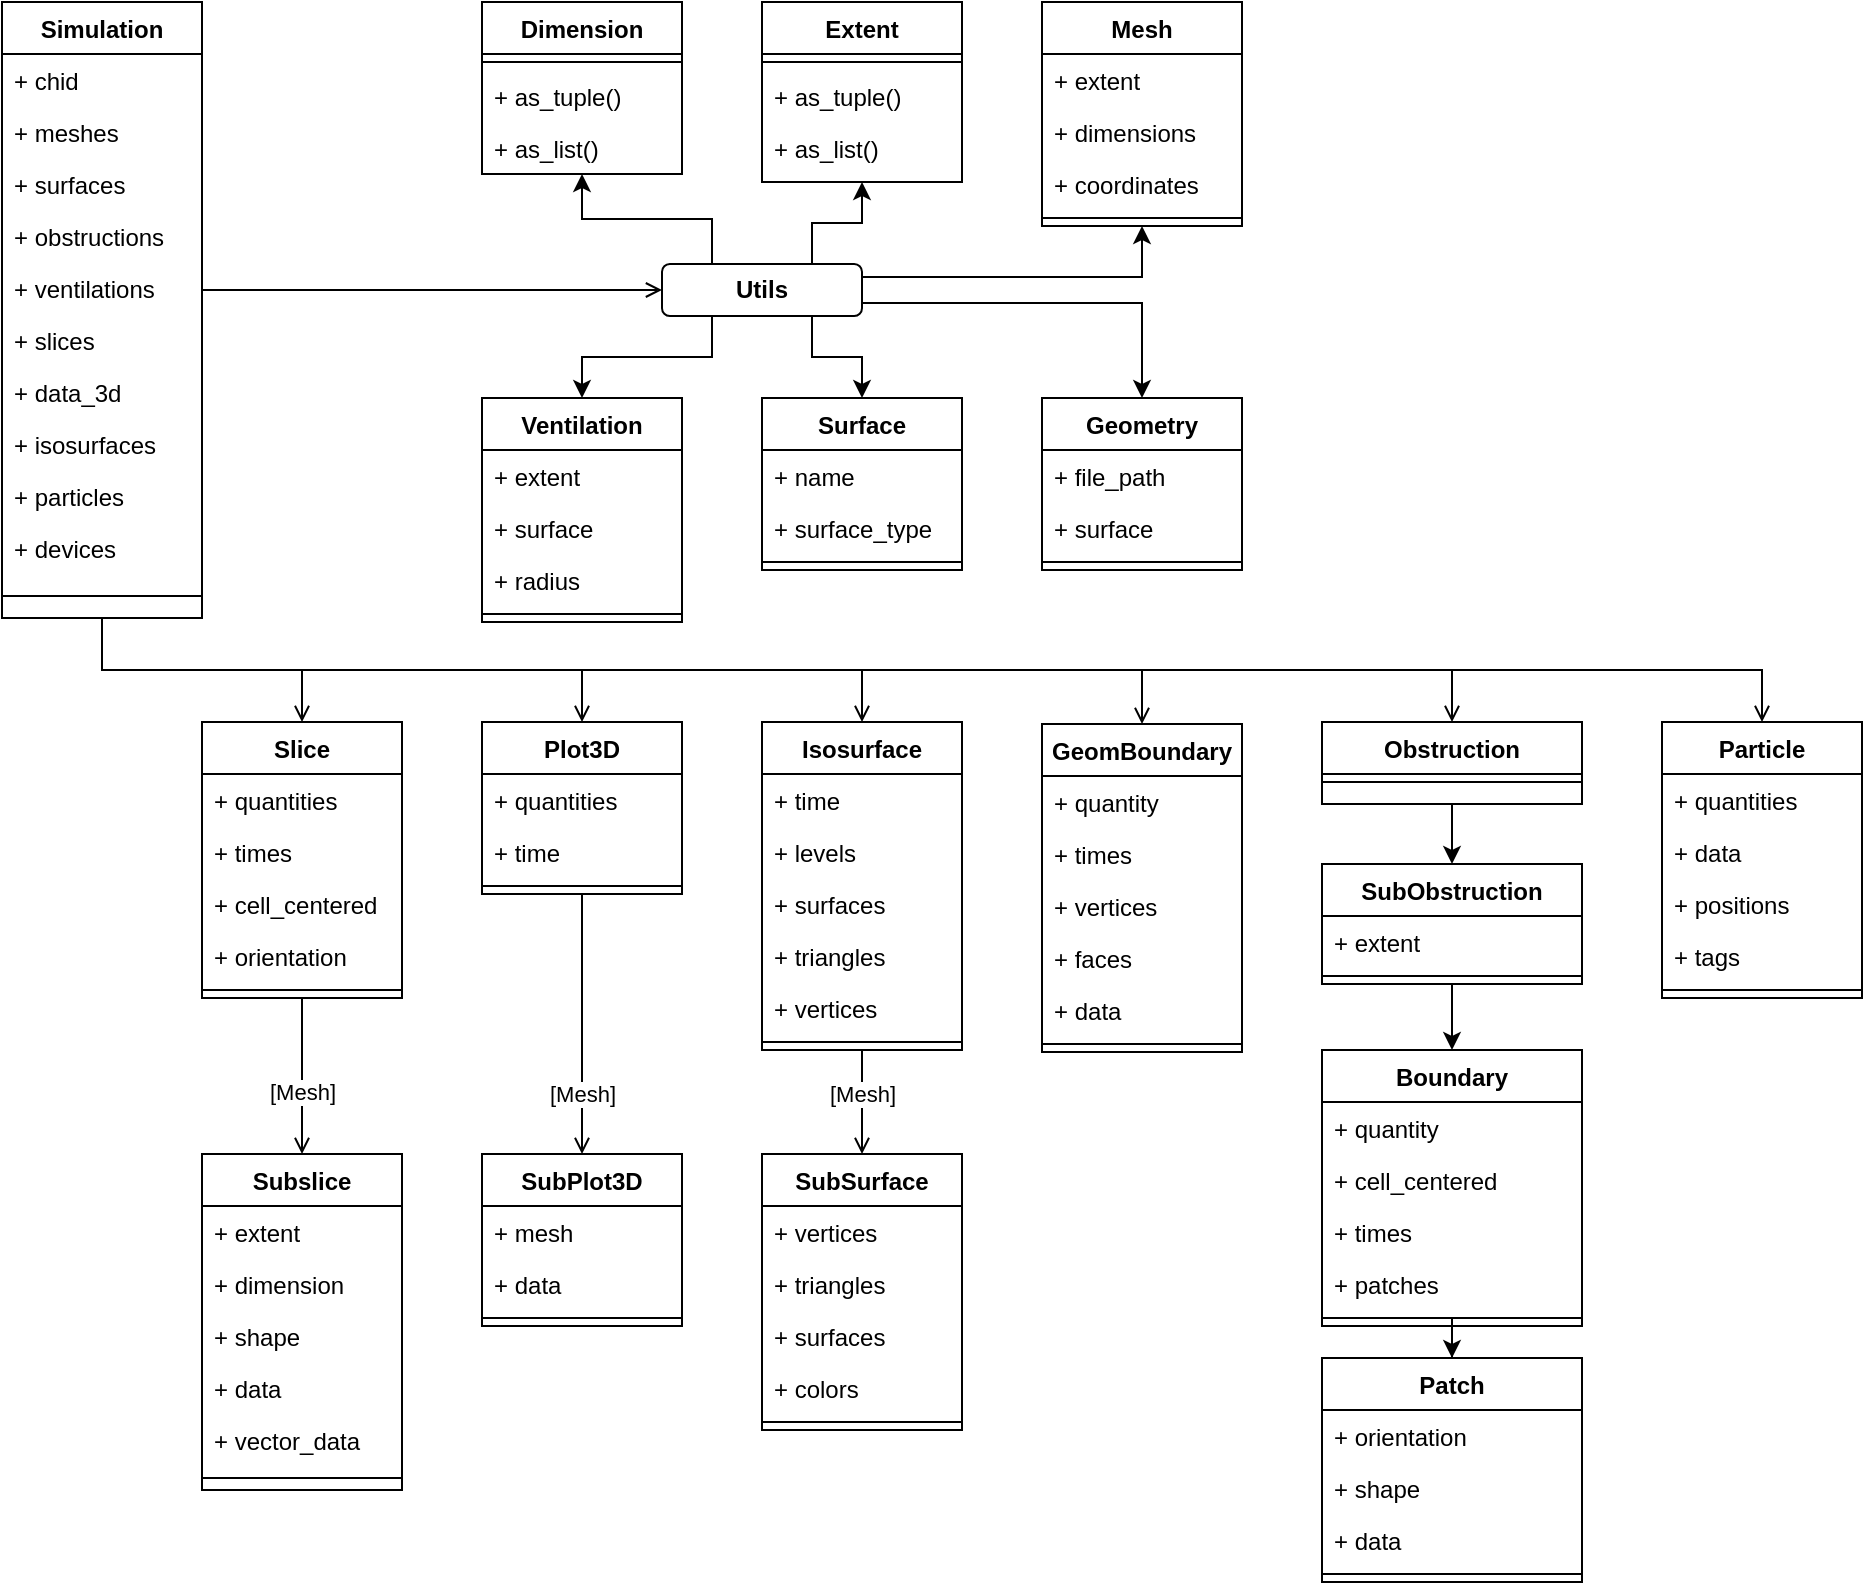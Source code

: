 <mxfile version="14.6.9" type="device"><diagram id="C5RBs43oDa-KdzZeNtuy" name="Page-1"><mxGraphModel dx="981" dy="526" grid="1" gridSize="10" guides="1" tooltips="1" connect="1" arrows="1" fold="1" page="1" pageScale="1" pageWidth="1169" pageHeight="827" math="0" shadow="0"><root><mxCell id="WIyWlLk6GJQsqaUBKTNV-0"/><mxCell id="WIyWlLk6GJQsqaUBKTNV-1" parent="WIyWlLk6GJQsqaUBKTNV-0"/><mxCell id="TJnYj9k_5-1YT6hgguGV-46" style="edgeStyle=orthogonalEdgeStyle;rounded=0;orthogonalLoop=1;jettySize=auto;html=1;exitX=0.5;exitY=1;exitDx=0;exitDy=0;entryX=0.5;entryY=0;entryDx=0;entryDy=0;startArrow=none;startFill=0;endArrow=open;endFill=0;" parent="WIyWlLk6GJQsqaUBKTNV-1" source="zkfFHV4jXpPFQw0GAbJ--0" target="TJnYj9k_5-1YT6hgguGV-35" edge="1"><mxGeometry relative="1" as="geometry"/></mxCell><mxCell id="TJnYj9k_5-1YT6hgguGV-57" style="edgeStyle=orthogonalEdgeStyle;rounded=0;orthogonalLoop=1;jettySize=auto;html=1;exitX=0.5;exitY=1;exitDx=0;exitDy=0;entryX=0.5;entryY=0;entryDx=0;entryDy=0;startArrow=none;startFill=0;endArrow=open;endFill=0;" parent="WIyWlLk6GJQsqaUBKTNV-1" source="zkfFHV4jXpPFQw0GAbJ--0" target="TJnYj9k_5-1YT6hgguGV-49" edge="1"><mxGeometry relative="1" as="geometry"/></mxCell><mxCell id="TJnYj9k_5-1YT6hgguGV-58" style="edgeStyle=orthogonalEdgeStyle;rounded=0;orthogonalLoop=1;jettySize=auto;html=1;exitX=0.5;exitY=1;exitDx=0;exitDy=0;entryX=0.5;entryY=0;entryDx=0;entryDy=0;startArrow=none;startFill=0;endArrow=open;endFill=0;" parent="WIyWlLk6GJQsqaUBKTNV-1" source="zkfFHV4jXpPFQw0GAbJ--0" target="TJnYj9k_5-1YT6hgguGV-18" edge="1"><mxGeometry relative="1" as="geometry"/></mxCell><mxCell id="TJnYj9k_5-1YT6hgguGV-99" style="edgeStyle=orthogonalEdgeStyle;rounded=0;orthogonalLoop=1;jettySize=auto;html=1;exitX=0.5;exitY=1;exitDx=0;exitDy=0;startArrow=none;startFill=0;endArrow=open;endFill=0;entryX=0.5;entryY=0;entryDx=0;entryDy=0;" parent="WIyWlLk6GJQsqaUBKTNV-1" source="zkfFHV4jXpPFQw0GAbJ--0" target="TJnYj9k_5-1YT6hgguGV-12" edge="1"><mxGeometry relative="1" as="geometry"/></mxCell><mxCell id="TJnYj9k_5-1YT6hgguGV-103" style="edgeStyle=orthogonalEdgeStyle;rounded=0;orthogonalLoop=1;jettySize=auto;html=1;exitX=0.5;exitY=1;exitDx=0;exitDy=0;entryX=0.5;entryY=0;entryDx=0;entryDy=0;startArrow=none;startFill=0;endArrow=open;endFill=0;" parent="WIyWlLk6GJQsqaUBKTNV-1" source="zkfFHV4jXpPFQw0GAbJ--0" target="TJnYj9k_5-1YT6hgguGV-61" edge="1"><mxGeometry relative="1" as="geometry"/></mxCell><mxCell id="zkfFHV4jXpPFQw0GAbJ--0" value="Simulation" style="swimlane;fontStyle=1;align=center;verticalAlign=top;childLayout=stackLayout;horizontal=1;startSize=26;horizontalStack=0;resizeParent=1;resizeLast=0;collapsible=1;marginBottom=0;rounded=0;shadow=0;strokeWidth=1;" parent="WIyWlLk6GJQsqaUBKTNV-1" vertex="1"><mxGeometry x="220" y="19" width="100" height="308" as="geometry"><mxRectangle x="230" y="140" width="160" height="26" as="alternateBounds"/></mxGeometry></mxCell><mxCell id="zkfFHV4jXpPFQw0GAbJ--1" value="+ chid" style="text;align=left;verticalAlign=top;spacingLeft=4;spacingRight=4;overflow=hidden;rotatable=0;points=[[0,0.5],[1,0.5]];portConstraint=eastwest;" parent="zkfFHV4jXpPFQw0GAbJ--0" vertex="1"><mxGeometry y="26" width="100" height="26" as="geometry"/></mxCell><mxCell id="zkfFHV4jXpPFQw0GAbJ--2" value="+ meshes" style="text;align=left;verticalAlign=top;spacingLeft=4;spacingRight=4;overflow=hidden;rotatable=0;points=[[0,0.5],[1,0.5]];portConstraint=eastwest;rounded=0;shadow=0;html=0;" parent="zkfFHV4jXpPFQw0GAbJ--0" vertex="1"><mxGeometry y="52" width="100" height="26" as="geometry"/></mxCell><mxCell id="zkfFHV4jXpPFQw0GAbJ--3" value="+ surfaces" style="text;align=left;verticalAlign=top;spacingLeft=4;spacingRight=4;overflow=hidden;rotatable=0;points=[[0,0.5],[1,0.5]];portConstraint=eastwest;rounded=0;shadow=0;html=0;" parent="zkfFHV4jXpPFQw0GAbJ--0" vertex="1"><mxGeometry y="78" width="100" height="26" as="geometry"/></mxCell><mxCell id="TJnYj9k_5-1YT6hgguGV-0" value="+ obstructions" style="text;align=left;verticalAlign=top;spacingLeft=4;spacingRight=4;overflow=hidden;rotatable=0;points=[[0,0.5],[1,0.5]];portConstraint=eastwest;rounded=0;shadow=0;html=0;" parent="zkfFHV4jXpPFQw0GAbJ--0" vertex="1"><mxGeometry y="104" width="100" height="26" as="geometry"/></mxCell><mxCell id="TJnYj9k_5-1YT6hgguGV-1" value="+ ventilations" style="text;align=left;verticalAlign=top;spacingLeft=4;spacingRight=4;overflow=hidden;rotatable=0;points=[[0,0.5],[1,0.5]];portConstraint=eastwest;rounded=0;shadow=0;html=0;" parent="zkfFHV4jXpPFQw0GAbJ--0" vertex="1"><mxGeometry y="130" width="100" height="26" as="geometry"/></mxCell><mxCell id="TJnYj9k_5-1YT6hgguGV-2" value="+ slices" style="text;align=left;verticalAlign=top;spacingLeft=4;spacingRight=4;overflow=hidden;rotatable=0;points=[[0,0.5],[1,0.5]];portConstraint=eastwest;rounded=0;shadow=0;html=0;" parent="zkfFHV4jXpPFQw0GAbJ--0" vertex="1"><mxGeometry y="156" width="100" height="26" as="geometry"/></mxCell><mxCell id="9ax6UmzEwDTlL08k2QeI-30" value="+ data_3d" style="text;align=left;verticalAlign=top;spacingLeft=4;spacingRight=4;overflow=hidden;rotatable=0;points=[[0,0.5],[1,0.5]];portConstraint=eastwest;rounded=0;shadow=0;html=0;" parent="zkfFHV4jXpPFQw0GAbJ--0" vertex="1"><mxGeometry y="182" width="100" height="26" as="geometry"/></mxCell><mxCell id="9ax6UmzEwDTlL08k2QeI-28" value="+ isosurfaces" style="text;align=left;verticalAlign=top;spacingLeft=4;spacingRight=4;overflow=hidden;rotatable=0;points=[[0,0.5],[1,0.5]];portConstraint=eastwest;rounded=0;shadow=0;html=0;" parent="zkfFHV4jXpPFQw0GAbJ--0" vertex="1"><mxGeometry y="208" width="100" height="26" as="geometry"/></mxCell><mxCell id="9ax6UmzEwDTlL08k2QeI-31" value="+ particles" style="text;align=left;verticalAlign=top;spacingLeft=4;spacingRight=4;overflow=hidden;rotatable=0;points=[[0,0.5],[1,0.5]];portConstraint=eastwest;rounded=0;shadow=0;html=0;" parent="zkfFHV4jXpPFQw0GAbJ--0" vertex="1"><mxGeometry y="234" width="100" height="26" as="geometry"/></mxCell><mxCell id="9ax6UmzEwDTlL08k2QeI-32" value="+ devices" style="text;align=left;verticalAlign=top;spacingLeft=4;spacingRight=4;overflow=hidden;rotatable=0;points=[[0,0.5],[1,0.5]];portConstraint=eastwest;rounded=0;shadow=0;html=0;" parent="zkfFHV4jXpPFQw0GAbJ--0" vertex="1"><mxGeometry y="260" width="100" height="26" as="geometry"/></mxCell><mxCell id="zkfFHV4jXpPFQw0GAbJ--4" value="" style="line;html=1;strokeWidth=1;align=left;verticalAlign=middle;spacingTop=-1;spacingLeft=3;spacingRight=3;rotatable=0;labelPosition=right;points=[];portConstraint=eastwest;" parent="zkfFHV4jXpPFQw0GAbJ--0" vertex="1"><mxGeometry y="286" width="100" height="22" as="geometry"/></mxCell><mxCell id="zkfFHV4jXpPFQw0GAbJ--6" value="Dimension" style="swimlane;fontStyle=1;align=center;verticalAlign=top;childLayout=stackLayout;horizontal=1;startSize=26;horizontalStack=0;resizeParent=1;resizeLast=0;collapsible=1;marginBottom=0;rounded=0;shadow=0;strokeWidth=1;" parent="WIyWlLk6GJQsqaUBKTNV-1" vertex="1"><mxGeometry x="460" y="19" width="100" height="86" as="geometry"><mxRectangle x="130" y="380" width="160" height="26" as="alternateBounds"/></mxGeometry></mxCell><mxCell id="zkfFHV4jXpPFQw0GAbJ--9" value="" style="line;html=1;strokeWidth=1;align=left;verticalAlign=middle;spacingTop=-1;spacingLeft=3;spacingRight=3;rotatable=0;labelPosition=right;points=[];portConstraint=eastwest;" parent="zkfFHV4jXpPFQw0GAbJ--6" vertex="1"><mxGeometry y="26" width="100" height="8" as="geometry"/></mxCell><mxCell id="9ax6UmzEwDTlL08k2QeI-25" value="+ as_tuple()" style="text;align=left;verticalAlign=top;spacingLeft=4;spacingRight=4;overflow=hidden;rotatable=0;points=[[0,0.5],[1,0.5]];portConstraint=eastwest;" parent="zkfFHV4jXpPFQw0GAbJ--6" vertex="1"><mxGeometry y="34" width="100" height="26" as="geometry"/></mxCell><mxCell id="9ax6UmzEwDTlL08k2QeI-26" value="+ as_list()" style="text;align=left;verticalAlign=top;spacingLeft=4;spacingRight=4;overflow=hidden;rotatable=0;points=[[0,0.5],[1,0.5]];portConstraint=eastwest;" parent="zkfFHV4jXpPFQw0GAbJ--6" vertex="1"><mxGeometry y="60" width="100" height="26" as="geometry"/></mxCell><mxCell id="zkfFHV4jXpPFQw0GAbJ--13" value="Mesh" style="swimlane;fontStyle=1;align=center;verticalAlign=top;childLayout=stackLayout;horizontal=1;startSize=26;horizontalStack=0;resizeParent=1;resizeLast=0;collapsible=1;marginBottom=0;rounded=0;shadow=0;strokeWidth=1;" parent="WIyWlLk6GJQsqaUBKTNV-1" vertex="1"><mxGeometry x="740" y="19" width="100" height="112" as="geometry"><mxRectangle x="340" y="380" width="170" height="26" as="alternateBounds"/></mxGeometry></mxCell><mxCell id="TJnYj9k_5-1YT6hgguGV-15" value="+ extent" style="text;align=left;verticalAlign=top;spacingLeft=4;spacingRight=4;overflow=hidden;rotatable=0;points=[[0,0.5],[1,0.5]];portConstraint=eastwest;" parent="zkfFHV4jXpPFQw0GAbJ--13" vertex="1"><mxGeometry y="26" width="100" height="26" as="geometry"/></mxCell><mxCell id="TJnYj9k_5-1YT6hgguGV-6" value="+ dimensions" style="text;align=left;verticalAlign=top;spacingLeft=4;spacingRight=4;overflow=hidden;rotatable=0;points=[[0,0.5],[1,0.5]];portConstraint=eastwest;" parent="zkfFHV4jXpPFQw0GAbJ--13" vertex="1"><mxGeometry y="52" width="100" height="26" as="geometry"/></mxCell><mxCell id="zkfFHV4jXpPFQw0GAbJ--14" value="+ coordinates" style="text;align=left;verticalAlign=top;spacingLeft=4;spacingRight=4;overflow=hidden;rotatable=0;points=[[0,0.5],[1,0.5]];portConstraint=eastwest;" parent="zkfFHV4jXpPFQw0GAbJ--13" vertex="1"><mxGeometry y="78" width="100" height="26" as="geometry"/></mxCell><mxCell id="zkfFHV4jXpPFQw0GAbJ--15" value="" style="line;html=1;strokeWidth=1;align=left;verticalAlign=middle;spacingTop=-1;spacingLeft=3;spacingRight=3;rotatable=0;labelPosition=right;points=[];portConstraint=eastwest;" parent="zkfFHV4jXpPFQw0GAbJ--13" vertex="1"><mxGeometry y="104" width="100" height="8" as="geometry"/></mxCell><mxCell id="zkfFHV4jXpPFQw0GAbJ--16" value="" style="endArrow=none;endSize=10;endFill=0;shadow=0;strokeWidth=1;rounded=0;edgeStyle=elbowEdgeStyle;elbow=vertical;startArrow=open;startFill=0;exitX=0;exitY=0.5;exitDx=0;exitDy=0;" parent="WIyWlLk6GJQsqaUBKTNV-1" source="9ax6UmzEwDTlL08k2QeI-2" target="zkfFHV4jXpPFQw0GAbJ--0" edge="1"><mxGeometry width="160" relative="1" as="geometry"><mxPoint x="110" y="342" as="sourcePoint"/><mxPoint x="210" y="240" as="targetPoint"/></mxGeometry></mxCell><mxCell id="TJnYj9k_5-1YT6hgguGV-9" value="Ventilation" style="swimlane;fontStyle=1;align=center;verticalAlign=top;childLayout=stackLayout;horizontal=1;startSize=26;horizontalStack=0;resizeParent=1;resizeLast=0;collapsible=1;marginBottom=0;rounded=0;shadow=0;strokeWidth=1;" parent="WIyWlLk6GJQsqaUBKTNV-1" vertex="1"><mxGeometry x="460" y="217" width="100" height="112" as="geometry"><mxRectangle x="130" y="380" width="160" height="26" as="alternateBounds"/></mxGeometry></mxCell><mxCell id="TJnYj9k_5-1YT6hgguGV-11" value="+ extent" style="text;align=left;verticalAlign=top;spacingLeft=4;spacingRight=4;overflow=hidden;rotatable=0;points=[[0,0.5],[1,0.5]];portConstraint=eastwest;rounded=0;shadow=0;html=0;" parent="TJnYj9k_5-1YT6hgguGV-9" vertex="1"><mxGeometry y="26" width="100" height="26" as="geometry"/></mxCell><mxCell id="9ax6UmzEwDTlL08k2QeI-21" value="+ surface" style="text;align=left;verticalAlign=top;spacingLeft=4;spacingRight=4;overflow=hidden;rotatable=0;points=[[0,0.5],[1,0.5]];portConstraint=eastwest;" parent="TJnYj9k_5-1YT6hgguGV-9" vertex="1"><mxGeometry y="52" width="100" height="26" as="geometry"/></mxCell><mxCell id="9ax6UmzEwDTlL08k2QeI-22" value="+ radius" style="text;align=left;verticalAlign=top;spacingLeft=4;spacingRight=4;overflow=hidden;rotatable=0;points=[[0,0.5],[1,0.5]];portConstraint=eastwest;" parent="TJnYj9k_5-1YT6hgguGV-9" vertex="1"><mxGeometry y="78" width="100" height="26" as="geometry"/></mxCell><mxCell id="TJnYj9k_5-1YT6hgguGV-10" value="" style="line;html=1;strokeWidth=1;align=left;verticalAlign=middle;spacingTop=-1;spacingLeft=3;spacingRight=3;rotatable=0;labelPosition=right;points=[];portConstraint=eastwest;" parent="TJnYj9k_5-1YT6hgguGV-9" vertex="1"><mxGeometry y="104" width="100" height="8" as="geometry"/></mxCell><mxCell id="oBUlS-9L12usLb372M1P-0" style="edgeStyle=orthogonalEdgeStyle;rounded=0;orthogonalLoop=1;jettySize=auto;html=1;entryX=0.5;entryY=0;entryDx=0;entryDy=0;" parent="WIyWlLk6GJQsqaUBKTNV-1" source="TJnYj9k_5-1YT6hgguGV-12" target="5y2kO-uuDJuq4C_1qG_B-1" edge="1"><mxGeometry relative="1" as="geometry"/></mxCell><mxCell id="TJnYj9k_5-1YT6hgguGV-12" value="Obstruction" style="swimlane;fontStyle=1;align=center;verticalAlign=top;childLayout=stackLayout;horizontal=1;startSize=26;horizontalStack=0;resizeParent=1;resizeLast=0;collapsible=1;marginBottom=0;rounded=0;shadow=0;strokeWidth=1;" parent="WIyWlLk6GJQsqaUBKTNV-1" vertex="1"><mxGeometry x="880" y="379" width="130" height="41" as="geometry"><mxRectangle x="130" y="380" width="160" height="26" as="alternateBounds"/></mxGeometry></mxCell><mxCell id="TJnYj9k_5-1YT6hgguGV-14" value="" style="line;html=1;strokeWidth=1;align=left;verticalAlign=middle;spacingTop=-1;spacingLeft=3;spacingRight=3;rotatable=0;labelPosition=right;points=[];portConstraint=eastwest;" parent="TJnYj9k_5-1YT6hgguGV-12" vertex="1"><mxGeometry y="26" width="130" height="8" as="geometry"/></mxCell><mxCell id="TJnYj9k_5-1YT6hgguGV-30" style="edgeStyle=orthogonalEdgeStyle;rounded=0;orthogonalLoop=1;jettySize=auto;html=1;exitX=0.5;exitY=1;exitDx=0;exitDy=0;entryX=0.5;entryY=0;entryDx=0;entryDy=0;startArrow=none;startFill=0;endArrow=open;endFill=0;" parent="WIyWlLk6GJQsqaUBKTNV-1" source="TJnYj9k_5-1YT6hgguGV-18" target="TJnYj9k_5-1YT6hgguGV-24" edge="1"><mxGeometry relative="1" as="geometry"/></mxCell><mxCell id="TJnYj9k_5-1YT6hgguGV-31" value="[Mesh]" style="edgeLabel;html=1;align=center;verticalAlign=middle;resizable=0;points=[];" parent="TJnYj9k_5-1YT6hgguGV-30" vertex="1" connectable="0"><mxGeometry x="0.231" relative="1" as="geometry"><mxPoint y="20" as="offset"/></mxGeometry></mxCell><mxCell id="TJnYj9k_5-1YT6hgguGV-18" value="Plot3D" style="swimlane;fontStyle=1;align=center;verticalAlign=top;childLayout=stackLayout;horizontal=1;startSize=26;horizontalStack=0;resizeParent=1;resizeLast=0;collapsible=1;marginBottom=0;rounded=0;shadow=0;strokeWidth=1;" parent="WIyWlLk6GJQsqaUBKTNV-1" vertex="1"><mxGeometry x="460" y="379" width="100" height="86" as="geometry"><mxRectangle x="340" y="380" width="170" height="26" as="alternateBounds"/></mxGeometry></mxCell><mxCell id="TJnYj9k_5-1YT6hgguGV-19" value="+ quantities" style="text;align=left;verticalAlign=top;spacingLeft=4;spacingRight=4;overflow=hidden;rotatable=0;points=[[0,0.5],[1,0.5]];portConstraint=eastwest;" parent="TJnYj9k_5-1YT6hgguGV-18" vertex="1"><mxGeometry y="26" width="100" height="26" as="geometry"/></mxCell><mxCell id="TJnYj9k_5-1YT6hgguGV-20" value="+ time" style="text;align=left;verticalAlign=top;spacingLeft=4;spacingRight=4;overflow=hidden;rotatable=0;points=[[0,0.5],[1,0.5]];portConstraint=eastwest;" parent="TJnYj9k_5-1YT6hgguGV-18" vertex="1"><mxGeometry y="52" width="100" height="26" as="geometry"/></mxCell><mxCell id="TJnYj9k_5-1YT6hgguGV-23" value="" style="line;html=1;strokeWidth=1;align=left;verticalAlign=middle;spacingTop=-1;spacingLeft=3;spacingRight=3;rotatable=0;labelPosition=right;points=[];portConstraint=eastwest;" parent="TJnYj9k_5-1YT6hgguGV-18" vertex="1"><mxGeometry y="78" width="100" height="8" as="geometry"/></mxCell><mxCell id="TJnYj9k_5-1YT6hgguGV-24" value="SubPlot3D" style="swimlane;fontStyle=1;align=center;verticalAlign=top;childLayout=stackLayout;horizontal=1;startSize=26;horizontalStack=0;resizeParent=1;resizeLast=0;collapsible=1;marginBottom=0;rounded=0;shadow=0;strokeWidth=1;" parent="WIyWlLk6GJQsqaUBKTNV-1" vertex="1"><mxGeometry x="460" y="595" width="100" height="86" as="geometry"><mxRectangle x="340" y="380" width="170" height="26" as="alternateBounds"/></mxGeometry></mxCell><mxCell id="9ax6UmzEwDTlL08k2QeI-34" value="+ mesh" style="text;align=left;verticalAlign=top;spacingLeft=4;spacingRight=4;overflow=hidden;rotatable=0;points=[[0,0.5],[1,0.5]];portConstraint=eastwest;" parent="TJnYj9k_5-1YT6hgguGV-24" vertex="1"><mxGeometry y="26" width="100" height="26" as="geometry"/></mxCell><mxCell id="TJnYj9k_5-1YT6hgguGV-27" value="+ data" style="text;align=left;verticalAlign=top;spacingLeft=4;spacingRight=4;overflow=hidden;rotatable=0;points=[[0,0.5],[1,0.5]];portConstraint=eastwest;" parent="TJnYj9k_5-1YT6hgguGV-24" vertex="1"><mxGeometry y="52" width="100" height="26" as="geometry"/></mxCell><mxCell id="TJnYj9k_5-1YT6hgguGV-29" value="" style="line;html=1;strokeWidth=1;align=left;verticalAlign=middle;spacingTop=-1;spacingLeft=3;spacingRight=3;rotatable=0;labelPosition=right;points=[];portConstraint=eastwest;" parent="TJnYj9k_5-1YT6hgguGV-24" vertex="1"><mxGeometry y="78" width="100" height="8" as="geometry"/></mxCell><mxCell id="TJnYj9k_5-1YT6hgguGV-33" style="edgeStyle=orthogonalEdgeStyle;rounded=0;orthogonalLoop=1;jettySize=auto;html=1;exitX=0.5;exitY=1;exitDx=0;exitDy=0;entryX=0.5;entryY=0;entryDx=0;entryDy=0;startArrow=none;startFill=0;endArrow=open;endFill=0;" parent="WIyWlLk6GJQsqaUBKTNV-1" source="TJnYj9k_5-1YT6hgguGV-35" target="TJnYj9k_5-1YT6hgguGV-40" edge="1"><mxGeometry relative="1" as="geometry"/></mxCell><mxCell id="TJnYj9k_5-1YT6hgguGV-34" value="[Mesh]" style="edgeLabel;html=1;align=center;verticalAlign=middle;resizable=0;points=[];" parent="TJnYj9k_5-1YT6hgguGV-33" vertex="1" connectable="0"><mxGeometry x="0.231" relative="1" as="geometry"><mxPoint y="-1" as="offset"/></mxGeometry></mxCell><mxCell id="TJnYj9k_5-1YT6hgguGV-35" value="Slice" style="swimlane;fontStyle=1;align=center;verticalAlign=top;childLayout=stackLayout;horizontal=1;startSize=26;horizontalStack=0;resizeParent=1;resizeLast=0;collapsible=1;marginBottom=0;rounded=0;shadow=0;strokeWidth=1;" parent="WIyWlLk6GJQsqaUBKTNV-1" vertex="1"><mxGeometry x="320" y="379" width="100" height="138" as="geometry"><mxRectangle x="340" y="380" width="170" height="26" as="alternateBounds"/></mxGeometry></mxCell><mxCell id="TJnYj9k_5-1YT6hgguGV-36" value="+ quantities" style="text;align=left;verticalAlign=top;spacingLeft=4;spacingRight=4;overflow=hidden;rotatable=0;points=[[0,0.5],[1,0.5]];portConstraint=eastwest;" parent="TJnYj9k_5-1YT6hgguGV-35" vertex="1"><mxGeometry y="26" width="100" height="26" as="geometry"/></mxCell><mxCell id="TJnYj9k_5-1YT6hgguGV-37" value="+ times" style="text;align=left;verticalAlign=top;spacingLeft=4;spacingRight=4;overflow=hidden;rotatable=0;points=[[0,0.5],[1,0.5]];portConstraint=eastwest;" parent="TJnYj9k_5-1YT6hgguGV-35" vertex="1"><mxGeometry y="52" width="100" height="26" as="geometry"/></mxCell><mxCell id="TJnYj9k_5-1YT6hgguGV-38" value="+ cell_centered" style="text;align=left;verticalAlign=top;spacingLeft=4;spacingRight=4;overflow=hidden;rotatable=0;points=[[0,0.5],[1,0.5]];portConstraint=eastwest;" parent="TJnYj9k_5-1YT6hgguGV-35" vertex="1"><mxGeometry y="78" width="100" height="26" as="geometry"/></mxCell><mxCell id="9ax6UmzEwDTlL08k2QeI-33" value="+ orientation" style="text;align=left;verticalAlign=top;spacingLeft=4;spacingRight=4;overflow=hidden;rotatable=0;points=[[0,0.5],[1,0.5]];portConstraint=eastwest;" parent="TJnYj9k_5-1YT6hgguGV-35" vertex="1"><mxGeometry y="104" width="100" height="26" as="geometry"/></mxCell><mxCell id="TJnYj9k_5-1YT6hgguGV-39" value="" style="line;html=1;strokeWidth=1;align=left;verticalAlign=middle;spacingTop=-1;spacingLeft=3;spacingRight=3;rotatable=0;labelPosition=right;points=[];portConstraint=eastwest;" parent="TJnYj9k_5-1YT6hgguGV-35" vertex="1"><mxGeometry y="130" width="100" height="8" as="geometry"/></mxCell><mxCell id="TJnYj9k_5-1YT6hgguGV-40" value="Subslice" style="swimlane;fontStyle=1;align=center;verticalAlign=top;childLayout=stackLayout;horizontal=1;startSize=26;horizontalStack=0;resizeParent=1;resizeLast=0;collapsible=1;marginBottom=0;rounded=0;shadow=0;strokeWidth=1;" parent="WIyWlLk6GJQsqaUBKTNV-1" vertex="1"><mxGeometry x="320" y="595" width="100" height="168" as="geometry"><mxRectangle x="340" y="380" width="170" height="26" as="alternateBounds"/></mxGeometry></mxCell><mxCell id="TJnYj9k_5-1YT6hgguGV-41" value="+ extent" style="text;align=left;verticalAlign=top;spacingLeft=4;spacingRight=4;overflow=hidden;rotatable=0;points=[[0,0.5],[1,0.5]];portConstraint=eastwest;" parent="TJnYj9k_5-1YT6hgguGV-40" vertex="1"><mxGeometry y="26" width="100" height="26" as="geometry"/></mxCell><mxCell id="TJnYj9k_5-1YT6hgguGV-42" value="+ dimension" style="text;align=left;verticalAlign=top;spacingLeft=4;spacingRight=4;overflow=hidden;rotatable=0;points=[[0,0.5],[1,0.5]];portConstraint=eastwest;" parent="TJnYj9k_5-1YT6hgguGV-40" vertex="1"><mxGeometry y="52" width="100" height="26" as="geometry"/></mxCell><mxCell id="9ax6UmzEwDTlL08k2QeI-36" value="+ shape" style="text;align=left;verticalAlign=top;spacingLeft=4;spacingRight=4;overflow=hidden;rotatable=0;points=[[0,0.5],[1,0.5]];portConstraint=eastwest;" parent="TJnYj9k_5-1YT6hgguGV-40" vertex="1"><mxGeometry y="78" width="100" height="26" as="geometry"/></mxCell><mxCell id="9ax6UmzEwDTlL08k2QeI-38" value="+ data" style="text;align=left;verticalAlign=top;spacingLeft=4;spacingRight=4;overflow=hidden;rotatable=0;points=[[0,0.5],[1,0.5]];portConstraint=eastwest;" parent="TJnYj9k_5-1YT6hgguGV-40" vertex="1"><mxGeometry y="104" width="100" height="26" as="geometry"/></mxCell><mxCell id="9ax6UmzEwDTlL08k2QeI-37" value="+ vector_data" style="text;align=left;verticalAlign=top;spacingLeft=4;spacingRight=4;overflow=hidden;rotatable=0;points=[[0,0.5],[1,0.5]];portConstraint=eastwest;" parent="TJnYj9k_5-1YT6hgguGV-40" vertex="1"><mxGeometry y="130" width="100" height="26" as="geometry"/></mxCell><mxCell id="TJnYj9k_5-1YT6hgguGV-45" value="" style="line;html=1;strokeWidth=1;align=left;verticalAlign=middle;spacingTop=-1;spacingLeft=3;spacingRight=3;rotatable=0;labelPosition=right;points=[];portConstraint=eastwest;" parent="TJnYj9k_5-1YT6hgguGV-40" vertex="1"><mxGeometry y="156" width="100" height="12" as="geometry"/></mxCell><mxCell id="TJnYj9k_5-1YT6hgguGV-47" style="edgeStyle=orthogonalEdgeStyle;rounded=0;orthogonalLoop=1;jettySize=auto;html=1;exitX=0.5;exitY=1;exitDx=0;exitDy=0;entryX=0.5;entryY=0;entryDx=0;entryDy=0;startArrow=none;startFill=0;endArrow=open;endFill=0;" parent="WIyWlLk6GJQsqaUBKTNV-1" source="TJnYj9k_5-1YT6hgguGV-49" target="TJnYj9k_5-1YT6hgguGV-54" edge="1"><mxGeometry relative="1" as="geometry"/></mxCell><mxCell id="TJnYj9k_5-1YT6hgguGV-48" value="[Mesh]" style="edgeLabel;html=1;align=center;verticalAlign=middle;resizable=0;points=[];" parent="TJnYj9k_5-1YT6hgguGV-47" vertex="1" connectable="0"><mxGeometry x="0.231" relative="1" as="geometry"><mxPoint y="-10" as="offset"/></mxGeometry></mxCell><mxCell id="TJnYj9k_5-1YT6hgguGV-49" value="Isosurface" style="swimlane;fontStyle=1;align=center;verticalAlign=top;childLayout=stackLayout;horizontal=1;startSize=26;horizontalStack=0;resizeParent=1;resizeLast=0;collapsible=1;marginBottom=0;rounded=0;shadow=0;strokeWidth=1;" parent="WIyWlLk6GJQsqaUBKTNV-1" vertex="1"><mxGeometry x="600" y="379" width="100" height="164" as="geometry"><mxRectangle x="340" y="380" width="170" height="26" as="alternateBounds"/></mxGeometry></mxCell><mxCell id="TJnYj9k_5-1YT6hgguGV-51" value="+ time" style="text;align=left;verticalAlign=top;spacingLeft=4;spacingRight=4;overflow=hidden;rotatable=0;points=[[0,0.5],[1,0.5]];portConstraint=eastwest;" parent="TJnYj9k_5-1YT6hgguGV-49" vertex="1"><mxGeometry y="26" width="100" height="26" as="geometry"/></mxCell><mxCell id="TJnYj9k_5-1YT6hgguGV-52" value="+ levels" style="text;align=left;verticalAlign=top;spacingLeft=4;spacingRight=4;overflow=hidden;rotatable=0;points=[[0,0.5],[1,0.5]];portConstraint=eastwest;" parent="TJnYj9k_5-1YT6hgguGV-49" vertex="1"><mxGeometry y="52" width="100" height="26" as="geometry"/></mxCell><mxCell id="9ax6UmzEwDTlL08k2QeI-59" value="+ surfaces" style="text;align=left;verticalAlign=top;spacingLeft=4;spacingRight=4;overflow=hidden;rotatable=0;points=[[0,0.5],[1,0.5]];portConstraint=eastwest;" parent="TJnYj9k_5-1YT6hgguGV-49" vertex="1"><mxGeometry y="78" width="100" height="26" as="geometry"/></mxCell><mxCell id="9ax6UmzEwDTlL08k2QeI-58" value="+ triangles" style="text;align=left;verticalAlign=top;spacingLeft=4;spacingRight=4;overflow=hidden;rotatable=0;points=[[0,0.5],[1,0.5]];portConstraint=eastwest;" parent="TJnYj9k_5-1YT6hgguGV-49" vertex="1"><mxGeometry y="104" width="100" height="26" as="geometry"/></mxCell><mxCell id="9ax6UmzEwDTlL08k2QeI-57" value="+ vertices" style="text;align=left;verticalAlign=top;spacingLeft=4;spacingRight=4;overflow=hidden;rotatable=0;points=[[0,0.5],[1,0.5]];portConstraint=eastwest;" parent="TJnYj9k_5-1YT6hgguGV-49" vertex="1"><mxGeometry y="130" width="100" height="26" as="geometry"/></mxCell><mxCell id="TJnYj9k_5-1YT6hgguGV-53" value="" style="line;html=1;strokeWidth=1;align=left;verticalAlign=middle;spacingTop=-1;spacingLeft=3;spacingRight=3;rotatable=0;labelPosition=right;points=[];portConstraint=eastwest;" parent="TJnYj9k_5-1YT6hgguGV-49" vertex="1"><mxGeometry y="156" width="100" height="8" as="geometry"/></mxCell><mxCell id="TJnYj9k_5-1YT6hgguGV-54" value="SubSurface" style="swimlane;fontStyle=1;align=center;verticalAlign=top;childLayout=stackLayout;horizontal=1;startSize=26;horizontalStack=0;resizeParent=1;resizeLast=0;collapsible=1;marginBottom=0;rounded=0;shadow=0;strokeWidth=1;" parent="WIyWlLk6GJQsqaUBKTNV-1" vertex="1"><mxGeometry x="600" y="595" width="100" height="138" as="geometry"><mxRectangle x="340" y="380" width="170" height="26" as="alternateBounds"/></mxGeometry></mxCell><mxCell id="TJnYj9k_5-1YT6hgguGV-55" value="+ vertices" style="text;align=left;verticalAlign=top;spacingLeft=4;spacingRight=4;overflow=hidden;rotatable=0;points=[[0,0.5],[1,0.5]];portConstraint=eastwest;" parent="TJnYj9k_5-1YT6hgguGV-54" vertex="1"><mxGeometry y="26" width="100" height="26" as="geometry"/></mxCell><mxCell id="TJnYj9k_5-1YT6hgguGV-100" value="+ triangles" style="text;align=left;verticalAlign=top;spacingLeft=4;spacingRight=4;overflow=hidden;rotatable=0;points=[[0,0.5],[1,0.5]];portConstraint=eastwest;" parent="TJnYj9k_5-1YT6hgguGV-54" vertex="1"><mxGeometry y="52" width="100" height="26" as="geometry"/></mxCell><mxCell id="TJnYj9k_5-1YT6hgguGV-102" value="+ surfaces" style="text;align=left;verticalAlign=top;spacingLeft=4;spacingRight=4;overflow=hidden;rotatable=0;points=[[0,0.5],[1,0.5]];portConstraint=eastwest;" parent="TJnYj9k_5-1YT6hgguGV-54" vertex="1"><mxGeometry y="78" width="100" height="26" as="geometry"/></mxCell><mxCell id="TJnYj9k_5-1YT6hgguGV-101" value="+ colors" style="text;align=left;verticalAlign=top;spacingLeft=4;spacingRight=4;overflow=hidden;rotatable=0;points=[[0,0.5],[1,0.5]];portConstraint=eastwest;" parent="TJnYj9k_5-1YT6hgguGV-54" vertex="1"><mxGeometry y="104" width="100" height="26" as="geometry"/></mxCell><mxCell id="TJnYj9k_5-1YT6hgguGV-56" value="" style="line;html=1;strokeWidth=1;align=left;verticalAlign=middle;spacingTop=-1;spacingLeft=3;spacingRight=3;rotatable=0;labelPosition=right;points=[];portConstraint=eastwest;" parent="TJnYj9k_5-1YT6hgguGV-54" vertex="1"><mxGeometry y="130" width="100" height="8" as="geometry"/></mxCell><mxCell id="TJnYj9k_5-1YT6hgguGV-61" value="Particle" style="swimlane;fontStyle=1;align=center;verticalAlign=top;childLayout=stackLayout;horizontal=1;startSize=26;horizontalStack=0;resizeParent=1;resizeLast=0;collapsible=1;marginBottom=0;rounded=0;shadow=0;strokeWidth=1;" parent="WIyWlLk6GJQsqaUBKTNV-1" vertex="1"><mxGeometry x="1050" y="379" width="100" height="138" as="geometry"><mxRectangle x="340" y="380" width="170" height="26" as="alternateBounds"/></mxGeometry></mxCell><mxCell id="9ax6UmzEwDTlL08k2QeI-49" value="+ quantities" style="text;align=left;verticalAlign=top;spacingLeft=4;spacingRight=4;overflow=hidden;rotatable=0;points=[[0,0.5],[1,0.5]];portConstraint=eastwest;" parent="TJnYj9k_5-1YT6hgguGV-61" vertex="1"><mxGeometry y="26" width="100" height="26" as="geometry"/></mxCell><mxCell id="9ax6UmzEwDTlL08k2QeI-50" value="+ data" style="text;align=left;verticalAlign=top;spacingLeft=4;spacingRight=4;overflow=hidden;rotatable=0;points=[[0,0.5],[1,0.5]];portConstraint=eastwest;" parent="TJnYj9k_5-1YT6hgguGV-61" vertex="1"><mxGeometry y="52" width="100" height="26" as="geometry"/></mxCell><mxCell id="9ax6UmzEwDTlL08k2QeI-51" value="+ positions" style="text;align=left;verticalAlign=top;spacingLeft=4;spacingRight=4;overflow=hidden;rotatable=0;points=[[0,0.5],[1,0.5]];portConstraint=eastwest;" parent="TJnYj9k_5-1YT6hgguGV-61" vertex="1"><mxGeometry y="78" width="100" height="26" as="geometry"/></mxCell><mxCell id="9ax6UmzEwDTlL08k2QeI-52" value="+ tags" style="text;align=left;verticalAlign=top;spacingLeft=4;spacingRight=4;overflow=hidden;rotatable=0;points=[[0,0.5],[1,0.5]];portConstraint=eastwest;" parent="TJnYj9k_5-1YT6hgguGV-61" vertex="1"><mxGeometry y="104" width="100" height="26" as="geometry"/></mxCell><mxCell id="TJnYj9k_5-1YT6hgguGV-65" value="" style="line;html=1;strokeWidth=1;align=left;verticalAlign=middle;spacingTop=-1;spacingLeft=3;spacingRight=3;rotatable=0;labelPosition=right;points=[];portConstraint=eastwest;" parent="TJnYj9k_5-1YT6hgguGV-61" vertex="1"><mxGeometry y="130" width="100" height="8" as="geometry"/></mxCell><mxCell id="9ax6UmzEwDTlL08k2QeI-48" style="edgeStyle=orthogonalEdgeStyle;rounded=0;orthogonalLoop=1;jettySize=auto;html=1;entryX=0.5;entryY=0;entryDx=0;entryDy=0;" parent="WIyWlLk6GJQsqaUBKTNV-1" source="TJnYj9k_5-1YT6hgguGV-91" target="9ax6UmzEwDTlL08k2QeI-43" edge="1"><mxGeometry relative="1" as="geometry"/></mxCell><mxCell id="TJnYj9k_5-1YT6hgguGV-91" value="Boundary" style="swimlane;fontStyle=1;align=center;verticalAlign=top;childLayout=stackLayout;horizontal=1;startSize=26;horizontalStack=0;resizeParent=1;resizeLast=0;collapsible=1;marginBottom=0;rounded=0;shadow=0;strokeWidth=1;" parent="WIyWlLk6GJQsqaUBKTNV-1" vertex="1"><mxGeometry x="880" y="543" width="130" height="138" as="geometry"><mxRectangle x="830" y="420" width="170" height="26" as="alternateBounds"/></mxGeometry></mxCell><mxCell id="TJnYj9k_5-1YT6hgguGV-92" value="+ quantity" style="text;align=left;verticalAlign=top;spacingLeft=4;spacingRight=4;overflow=hidden;rotatable=0;points=[[0,0.5],[1,0.5]];portConstraint=eastwest;" parent="TJnYj9k_5-1YT6hgguGV-91" vertex="1"><mxGeometry y="26" width="130" height="26" as="geometry"/></mxCell><mxCell id="5y2kO-uuDJuq4C_1qG_B-7" value="+ cell_centered" style="text;align=left;verticalAlign=top;spacingLeft=4;spacingRight=4;overflow=hidden;rotatable=0;points=[[0,0.5],[1,0.5]];portConstraint=eastwest;" vertex="1" parent="TJnYj9k_5-1YT6hgguGV-91"><mxGeometry y="52" width="130" height="26" as="geometry"/></mxCell><mxCell id="9ax6UmzEwDTlL08k2QeI-42" value="+ times" style="text;align=left;verticalAlign=top;spacingLeft=4;spacingRight=4;overflow=hidden;rotatable=0;points=[[0,0.5],[1,0.5]];portConstraint=eastwest;" parent="TJnYj9k_5-1YT6hgguGV-91" vertex="1"><mxGeometry y="78" width="130" height="26" as="geometry"/></mxCell><mxCell id="5y2kO-uuDJuq4C_1qG_B-6" value="+ patches" style="text;align=left;verticalAlign=top;spacingLeft=4;spacingRight=4;overflow=hidden;rotatable=0;points=[[0,0.5],[1,0.5]];portConstraint=eastwest;" vertex="1" parent="TJnYj9k_5-1YT6hgguGV-91"><mxGeometry y="104" width="130" height="26" as="geometry"/></mxCell><mxCell id="TJnYj9k_5-1YT6hgguGV-95" value="" style="line;html=1;strokeWidth=1;align=left;verticalAlign=middle;spacingTop=-1;spacingLeft=3;spacingRight=3;rotatable=0;labelPosition=right;points=[];portConstraint=eastwest;" parent="TJnYj9k_5-1YT6hgguGV-91" vertex="1"><mxGeometry y="130" width="130" height="8" as="geometry"/></mxCell><mxCell id="9ax6UmzEwDTlL08k2QeI-3" style="edgeStyle=orthogonalEdgeStyle;rounded=0;orthogonalLoop=1;jettySize=auto;html=1;exitX=1;exitY=0.25;exitDx=0;exitDy=0;entryX=0.5;entryY=1;entryDx=0;entryDy=0;" parent="WIyWlLk6GJQsqaUBKTNV-1" source="9ax6UmzEwDTlL08k2QeI-2" target="zkfFHV4jXpPFQw0GAbJ--13" edge="1"><mxGeometry relative="1" as="geometry"/></mxCell><mxCell id="9ax6UmzEwDTlL08k2QeI-10" style="edgeStyle=orthogonalEdgeStyle;rounded=0;orthogonalLoop=1;jettySize=auto;html=1;exitX=0.25;exitY=0;exitDx=0;exitDy=0;entryX=0.5;entryY=1;entryDx=0;entryDy=0;" parent="WIyWlLk6GJQsqaUBKTNV-1" source="9ax6UmzEwDTlL08k2QeI-2" target="zkfFHV4jXpPFQw0GAbJ--6" edge="1"><mxGeometry relative="1" as="geometry"/></mxCell><mxCell id="NGhOuNxdDW6EogA9Qzgu-5" style="edgeStyle=orthogonalEdgeStyle;rounded=0;orthogonalLoop=1;jettySize=auto;html=1;exitX=0.75;exitY=0;exitDx=0;exitDy=0;entryX=0.5;entryY=1;entryDx=0;entryDy=0;" parent="WIyWlLk6GJQsqaUBKTNV-1" source="9ax6UmzEwDTlL08k2QeI-2" target="9ax6UmzEwDTlL08k2QeI-6" edge="1"><mxGeometry relative="1" as="geometry"/></mxCell><mxCell id="NGhOuNxdDW6EogA9Qzgu-6" style="edgeStyle=orthogonalEdgeStyle;rounded=0;orthogonalLoop=1;jettySize=auto;html=1;exitX=1;exitY=0.75;exitDx=0;exitDy=0;entryX=0.5;entryY=0;entryDx=0;entryDy=0;" parent="WIyWlLk6GJQsqaUBKTNV-1" source="9ax6UmzEwDTlL08k2QeI-2" target="NGhOuNxdDW6EogA9Qzgu-0" edge="1"><mxGeometry relative="1" as="geometry"/></mxCell><mxCell id="NGhOuNxdDW6EogA9Qzgu-7" style="edgeStyle=orthogonalEdgeStyle;rounded=0;orthogonalLoop=1;jettySize=auto;html=1;exitX=0.75;exitY=1;exitDx=0;exitDy=0;entryX=0.5;entryY=0;entryDx=0;entryDy=0;" parent="WIyWlLk6GJQsqaUBKTNV-1" source="9ax6UmzEwDTlL08k2QeI-2" target="9ax6UmzEwDTlL08k2QeI-8" edge="1"><mxGeometry relative="1" as="geometry"/></mxCell><mxCell id="NGhOuNxdDW6EogA9Qzgu-8" style="edgeStyle=orthogonalEdgeStyle;rounded=0;orthogonalLoop=1;jettySize=auto;html=1;exitX=0.25;exitY=1;exitDx=0;exitDy=0;entryX=0.5;entryY=0;entryDx=0;entryDy=0;" parent="WIyWlLk6GJQsqaUBKTNV-1" source="9ax6UmzEwDTlL08k2QeI-2" target="TJnYj9k_5-1YT6hgguGV-9" edge="1"><mxGeometry relative="1" as="geometry"/></mxCell><mxCell id="9ax6UmzEwDTlL08k2QeI-2" value="&lt;b&gt;Utils&lt;/b&gt;" style="rounded=1;whiteSpace=wrap;html=1;" parent="WIyWlLk6GJQsqaUBKTNV-1" vertex="1"><mxGeometry x="550" y="150" width="100" height="26" as="geometry"/></mxCell><mxCell id="9ax6UmzEwDTlL08k2QeI-6" value="Extent" style="swimlane;fontStyle=1;align=center;verticalAlign=top;childLayout=stackLayout;horizontal=1;startSize=26;horizontalStack=0;resizeParent=1;resizeLast=0;collapsible=1;marginBottom=0;rounded=0;shadow=0;strokeWidth=1;" parent="WIyWlLk6GJQsqaUBKTNV-1" vertex="1"><mxGeometry x="600" y="19" width="100" height="90" as="geometry"><mxRectangle x="130" y="380" width="160" height="26" as="alternateBounds"/></mxGeometry></mxCell><mxCell id="9ax6UmzEwDTlL08k2QeI-7" value="" style="line;html=1;strokeWidth=1;align=left;verticalAlign=middle;spacingTop=-1;spacingLeft=3;spacingRight=3;rotatable=0;labelPosition=right;points=[];portConstraint=eastwest;" parent="9ax6UmzEwDTlL08k2QeI-6" vertex="1"><mxGeometry y="26" width="100" height="8" as="geometry"/></mxCell><mxCell id="9ax6UmzEwDTlL08k2QeI-23" value="+ as_tuple()" style="text;align=left;verticalAlign=top;spacingLeft=4;spacingRight=4;overflow=hidden;rotatable=0;points=[[0,0.5],[1,0.5]];portConstraint=eastwest;" parent="9ax6UmzEwDTlL08k2QeI-6" vertex="1"><mxGeometry y="34" width="100" height="26" as="geometry"/></mxCell><mxCell id="9ax6UmzEwDTlL08k2QeI-24" value="+ as_list()" style="text;align=left;verticalAlign=top;spacingLeft=4;spacingRight=4;overflow=hidden;rotatable=0;points=[[0,0.5],[1,0.5]];portConstraint=eastwest;" parent="9ax6UmzEwDTlL08k2QeI-6" vertex="1"><mxGeometry y="60" width="100" height="26" as="geometry"/></mxCell><mxCell id="9ax6UmzEwDTlL08k2QeI-8" value="Surface" style="swimlane;fontStyle=1;align=center;verticalAlign=top;childLayout=stackLayout;horizontal=1;startSize=26;horizontalStack=0;resizeParent=1;resizeLast=0;collapsible=1;marginBottom=0;rounded=0;shadow=0;strokeWidth=1;" parent="WIyWlLk6GJQsqaUBKTNV-1" vertex="1"><mxGeometry x="600" y="217" width="100" height="86" as="geometry"><mxRectangle x="130" y="380" width="160" height="26" as="alternateBounds"/></mxGeometry></mxCell><mxCell id="9ax6UmzEwDTlL08k2QeI-14" value="+ name" style="text;align=left;verticalAlign=top;spacingLeft=4;spacingRight=4;overflow=hidden;rotatable=0;points=[[0,0.5],[1,0.5]];portConstraint=eastwest;" parent="9ax6UmzEwDTlL08k2QeI-8" vertex="1"><mxGeometry y="26" width="100" height="26" as="geometry"/></mxCell><mxCell id="9ax6UmzEwDTlL08k2QeI-18" value="+ surface_type" style="text;align=left;verticalAlign=top;spacingLeft=4;spacingRight=4;overflow=hidden;rotatable=0;points=[[0,0.5],[1,0.5]];portConstraint=eastwest;" parent="9ax6UmzEwDTlL08k2QeI-8" vertex="1"><mxGeometry y="52" width="100" height="26" as="geometry"/></mxCell><mxCell id="9ax6UmzEwDTlL08k2QeI-9" value="" style="line;html=1;strokeWidth=1;align=left;verticalAlign=middle;spacingTop=-1;spacingLeft=3;spacingRight=3;rotatable=0;labelPosition=right;points=[];portConstraint=eastwest;" parent="9ax6UmzEwDTlL08k2QeI-8" vertex="1"><mxGeometry y="78" width="100" height="8" as="geometry"/></mxCell><mxCell id="9ax6UmzEwDTlL08k2QeI-43" value="Patch" style="swimlane;fontStyle=1;align=center;verticalAlign=top;childLayout=stackLayout;horizontal=1;startSize=26;horizontalStack=0;resizeParent=1;resizeLast=0;collapsible=1;marginBottom=0;rounded=0;shadow=0;strokeWidth=1;" parent="WIyWlLk6GJQsqaUBKTNV-1" vertex="1"><mxGeometry x="880" y="697" width="130" height="112" as="geometry"><mxRectangle x="830" y="420" width="170" height="26" as="alternateBounds"/></mxGeometry></mxCell><mxCell id="9ax6UmzEwDTlL08k2QeI-46" value="+ orientation" style="text;align=left;verticalAlign=top;spacingLeft=4;spacingRight=4;overflow=hidden;rotatable=0;points=[[0,0.5],[1,0.5]];portConstraint=eastwest;" parent="9ax6UmzEwDTlL08k2QeI-43" vertex="1"><mxGeometry y="26" width="130" height="26" as="geometry"/></mxCell><mxCell id="9ax6UmzEwDTlL08k2QeI-54" value="+ shape" style="text;align=left;verticalAlign=top;spacingLeft=4;spacingRight=4;overflow=hidden;rotatable=0;points=[[0,0.5],[1,0.5]];portConstraint=eastwest;" parent="9ax6UmzEwDTlL08k2QeI-43" vertex="1"><mxGeometry y="52" width="130" height="26" as="geometry"/></mxCell><mxCell id="9ax6UmzEwDTlL08k2QeI-55" value="+ data" style="text;align=left;verticalAlign=top;spacingLeft=4;spacingRight=4;overflow=hidden;rotatable=0;points=[[0,0.5],[1,0.5]];portConstraint=eastwest;" parent="9ax6UmzEwDTlL08k2QeI-43" vertex="1"><mxGeometry y="78" width="130" height="26" as="geometry"/></mxCell><mxCell id="9ax6UmzEwDTlL08k2QeI-47" value="" style="line;html=1;strokeWidth=1;align=left;verticalAlign=middle;spacingTop=-1;spacingLeft=3;spacingRight=3;rotatable=0;labelPosition=right;points=[];portConstraint=eastwest;" parent="9ax6UmzEwDTlL08k2QeI-43" vertex="1"><mxGeometry y="104" width="130" height="8" as="geometry"/></mxCell><mxCell id="NGhOuNxdDW6EogA9Qzgu-0" value="Geometry" style="swimlane;fontStyle=1;align=center;verticalAlign=top;childLayout=stackLayout;horizontal=1;startSize=26;horizontalStack=0;resizeParent=1;resizeLast=0;collapsible=1;marginBottom=0;rounded=0;shadow=0;strokeWidth=1;" parent="WIyWlLk6GJQsqaUBKTNV-1" vertex="1"><mxGeometry x="740" y="217" width="100" height="86" as="geometry"><mxRectangle x="130" y="380" width="160" height="26" as="alternateBounds"/></mxGeometry></mxCell><mxCell id="NGhOuNxdDW6EogA9Qzgu-1" value="+ file_path" style="text;align=left;verticalAlign=top;spacingLeft=4;spacingRight=4;overflow=hidden;rotatable=0;points=[[0,0.5],[1,0.5]];portConstraint=eastwest;" parent="NGhOuNxdDW6EogA9Qzgu-0" vertex="1"><mxGeometry y="26" width="100" height="26" as="geometry"/></mxCell><mxCell id="NGhOuNxdDW6EogA9Qzgu-2" value="+ surface" style="text;align=left;verticalAlign=top;spacingLeft=4;spacingRight=4;overflow=hidden;rotatable=0;points=[[0,0.5],[1,0.5]];portConstraint=eastwest;" parent="NGhOuNxdDW6EogA9Qzgu-0" vertex="1"><mxGeometry y="52" width="100" height="26" as="geometry"/></mxCell><mxCell id="NGhOuNxdDW6EogA9Qzgu-3" value="" style="line;html=1;strokeWidth=1;align=left;verticalAlign=middle;spacingTop=-1;spacingLeft=3;spacingRight=3;rotatable=0;labelPosition=right;points=[];portConstraint=eastwest;" parent="NGhOuNxdDW6EogA9Qzgu-0" vertex="1"><mxGeometry y="78" width="100" height="8" as="geometry"/></mxCell><mxCell id="NGhOuNxdDW6EogA9Qzgu-9" value="GeomBoundary" style="swimlane;fontStyle=1;align=center;verticalAlign=top;childLayout=stackLayout;horizontal=1;startSize=26;horizontalStack=0;resizeParent=1;resizeLast=0;collapsible=1;marginBottom=0;rounded=0;shadow=0;strokeWidth=1;" parent="WIyWlLk6GJQsqaUBKTNV-1" vertex="1"><mxGeometry x="740" y="380" width="100" height="164" as="geometry"><mxRectangle x="340" y="380" width="170" height="26" as="alternateBounds"/></mxGeometry></mxCell><mxCell id="NGhOuNxdDW6EogA9Qzgu-10" value="+ quantity" style="text;align=left;verticalAlign=top;spacingLeft=4;spacingRight=4;overflow=hidden;rotatable=0;points=[[0,0.5],[1,0.5]];portConstraint=eastwest;" parent="NGhOuNxdDW6EogA9Qzgu-9" vertex="1"><mxGeometry y="26" width="100" height="26" as="geometry"/></mxCell><mxCell id="NGhOuNxdDW6EogA9Qzgu-11" value="+ times" style="text;align=left;verticalAlign=top;spacingLeft=4;spacingRight=4;overflow=hidden;rotatable=0;points=[[0,0.5],[1,0.5]];portConstraint=eastwest;" parent="NGhOuNxdDW6EogA9Qzgu-9" vertex="1"><mxGeometry y="52" width="100" height="26" as="geometry"/></mxCell><mxCell id="NGhOuNxdDW6EogA9Qzgu-12" value="+ vertices" style="text;align=left;verticalAlign=top;spacingLeft=4;spacingRight=4;overflow=hidden;rotatable=0;points=[[0,0.5],[1,0.5]];portConstraint=eastwest;" parent="NGhOuNxdDW6EogA9Qzgu-9" vertex="1"><mxGeometry y="78" width="100" height="26" as="geometry"/></mxCell><mxCell id="NGhOuNxdDW6EogA9Qzgu-21" value="+ faces" style="text;align=left;verticalAlign=top;spacingLeft=4;spacingRight=4;overflow=hidden;rotatable=0;points=[[0,0.5],[1,0.5]];portConstraint=eastwest;" parent="NGhOuNxdDW6EogA9Qzgu-9" vertex="1"><mxGeometry y="104" width="100" height="26" as="geometry"/></mxCell><mxCell id="NGhOuNxdDW6EogA9Qzgu-13" value="+ data" style="text;align=left;verticalAlign=top;spacingLeft=4;spacingRight=4;overflow=hidden;rotatable=0;points=[[0,0.5],[1,0.5]];portConstraint=eastwest;" parent="NGhOuNxdDW6EogA9Qzgu-9" vertex="1"><mxGeometry y="130" width="100" height="26" as="geometry"/></mxCell><mxCell id="NGhOuNxdDW6EogA9Qzgu-14" value="" style="line;html=1;strokeWidth=1;align=left;verticalAlign=middle;spacingTop=-1;spacingLeft=3;spacingRight=3;rotatable=0;labelPosition=right;points=[];portConstraint=eastwest;" parent="NGhOuNxdDW6EogA9Qzgu-9" vertex="1"><mxGeometry y="156" width="100" height="8" as="geometry"/></mxCell><mxCell id="5y2kO-uuDJuq4C_1qG_B-0" style="edgeStyle=orthogonalEdgeStyle;rounded=0;orthogonalLoop=1;jettySize=auto;html=1;exitX=0.5;exitY=1;exitDx=0;exitDy=0;entryX=0.5;entryY=0;entryDx=0;entryDy=0;startArrow=none;startFill=0;endArrow=open;endFill=0;" edge="1" parent="WIyWlLk6GJQsqaUBKTNV-1" source="zkfFHV4jXpPFQw0GAbJ--0" target="NGhOuNxdDW6EogA9Qzgu-9"><mxGeometry relative="1" as="geometry"><mxPoint x="270" y="326" as="sourcePoint"/><mxPoint x="790" y="379" as="targetPoint"/><Array as="points"><mxPoint x="270" y="353"/><mxPoint x="790" y="353"/></Array></mxGeometry></mxCell><mxCell id="5y2kO-uuDJuq4C_1qG_B-5" style="edgeStyle=orthogonalEdgeStyle;rounded=0;orthogonalLoop=1;jettySize=auto;html=1;entryX=0.5;entryY=0;entryDx=0;entryDy=0;" edge="1" parent="WIyWlLk6GJQsqaUBKTNV-1" source="5y2kO-uuDJuq4C_1qG_B-1" target="TJnYj9k_5-1YT6hgguGV-91"><mxGeometry relative="1" as="geometry"/></mxCell><mxCell id="5y2kO-uuDJuq4C_1qG_B-1" value="SubObstruction" style="swimlane;fontStyle=1;align=center;verticalAlign=top;childLayout=stackLayout;horizontal=1;startSize=26;horizontalStack=0;resizeParent=1;resizeLast=0;collapsible=1;marginBottom=0;rounded=0;shadow=0;strokeWidth=1;" vertex="1" parent="WIyWlLk6GJQsqaUBKTNV-1"><mxGeometry x="880" y="450" width="130" height="60" as="geometry"><mxRectangle x="830" y="420" width="170" height="26" as="alternateBounds"/></mxGeometry></mxCell><mxCell id="5y2kO-uuDJuq4C_1qG_B-2" value="+ extent" style="text;align=left;verticalAlign=top;spacingLeft=4;spacingRight=4;overflow=hidden;rotatable=0;points=[[0,0.5],[1,0.5]];portConstraint=eastwest;" vertex="1" parent="5y2kO-uuDJuq4C_1qG_B-1"><mxGeometry y="26" width="130" height="26" as="geometry"/></mxCell><mxCell id="5y2kO-uuDJuq4C_1qG_B-4" value="" style="line;html=1;strokeWidth=1;align=left;verticalAlign=middle;spacingTop=-1;spacingLeft=3;spacingRight=3;rotatable=0;labelPosition=right;points=[];portConstraint=eastwest;" vertex="1" parent="5y2kO-uuDJuq4C_1qG_B-1"><mxGeometry y="52" width="130" height="8" as="geometry"/></mxCell></root></mxGraphModel></diagram></mxfile>